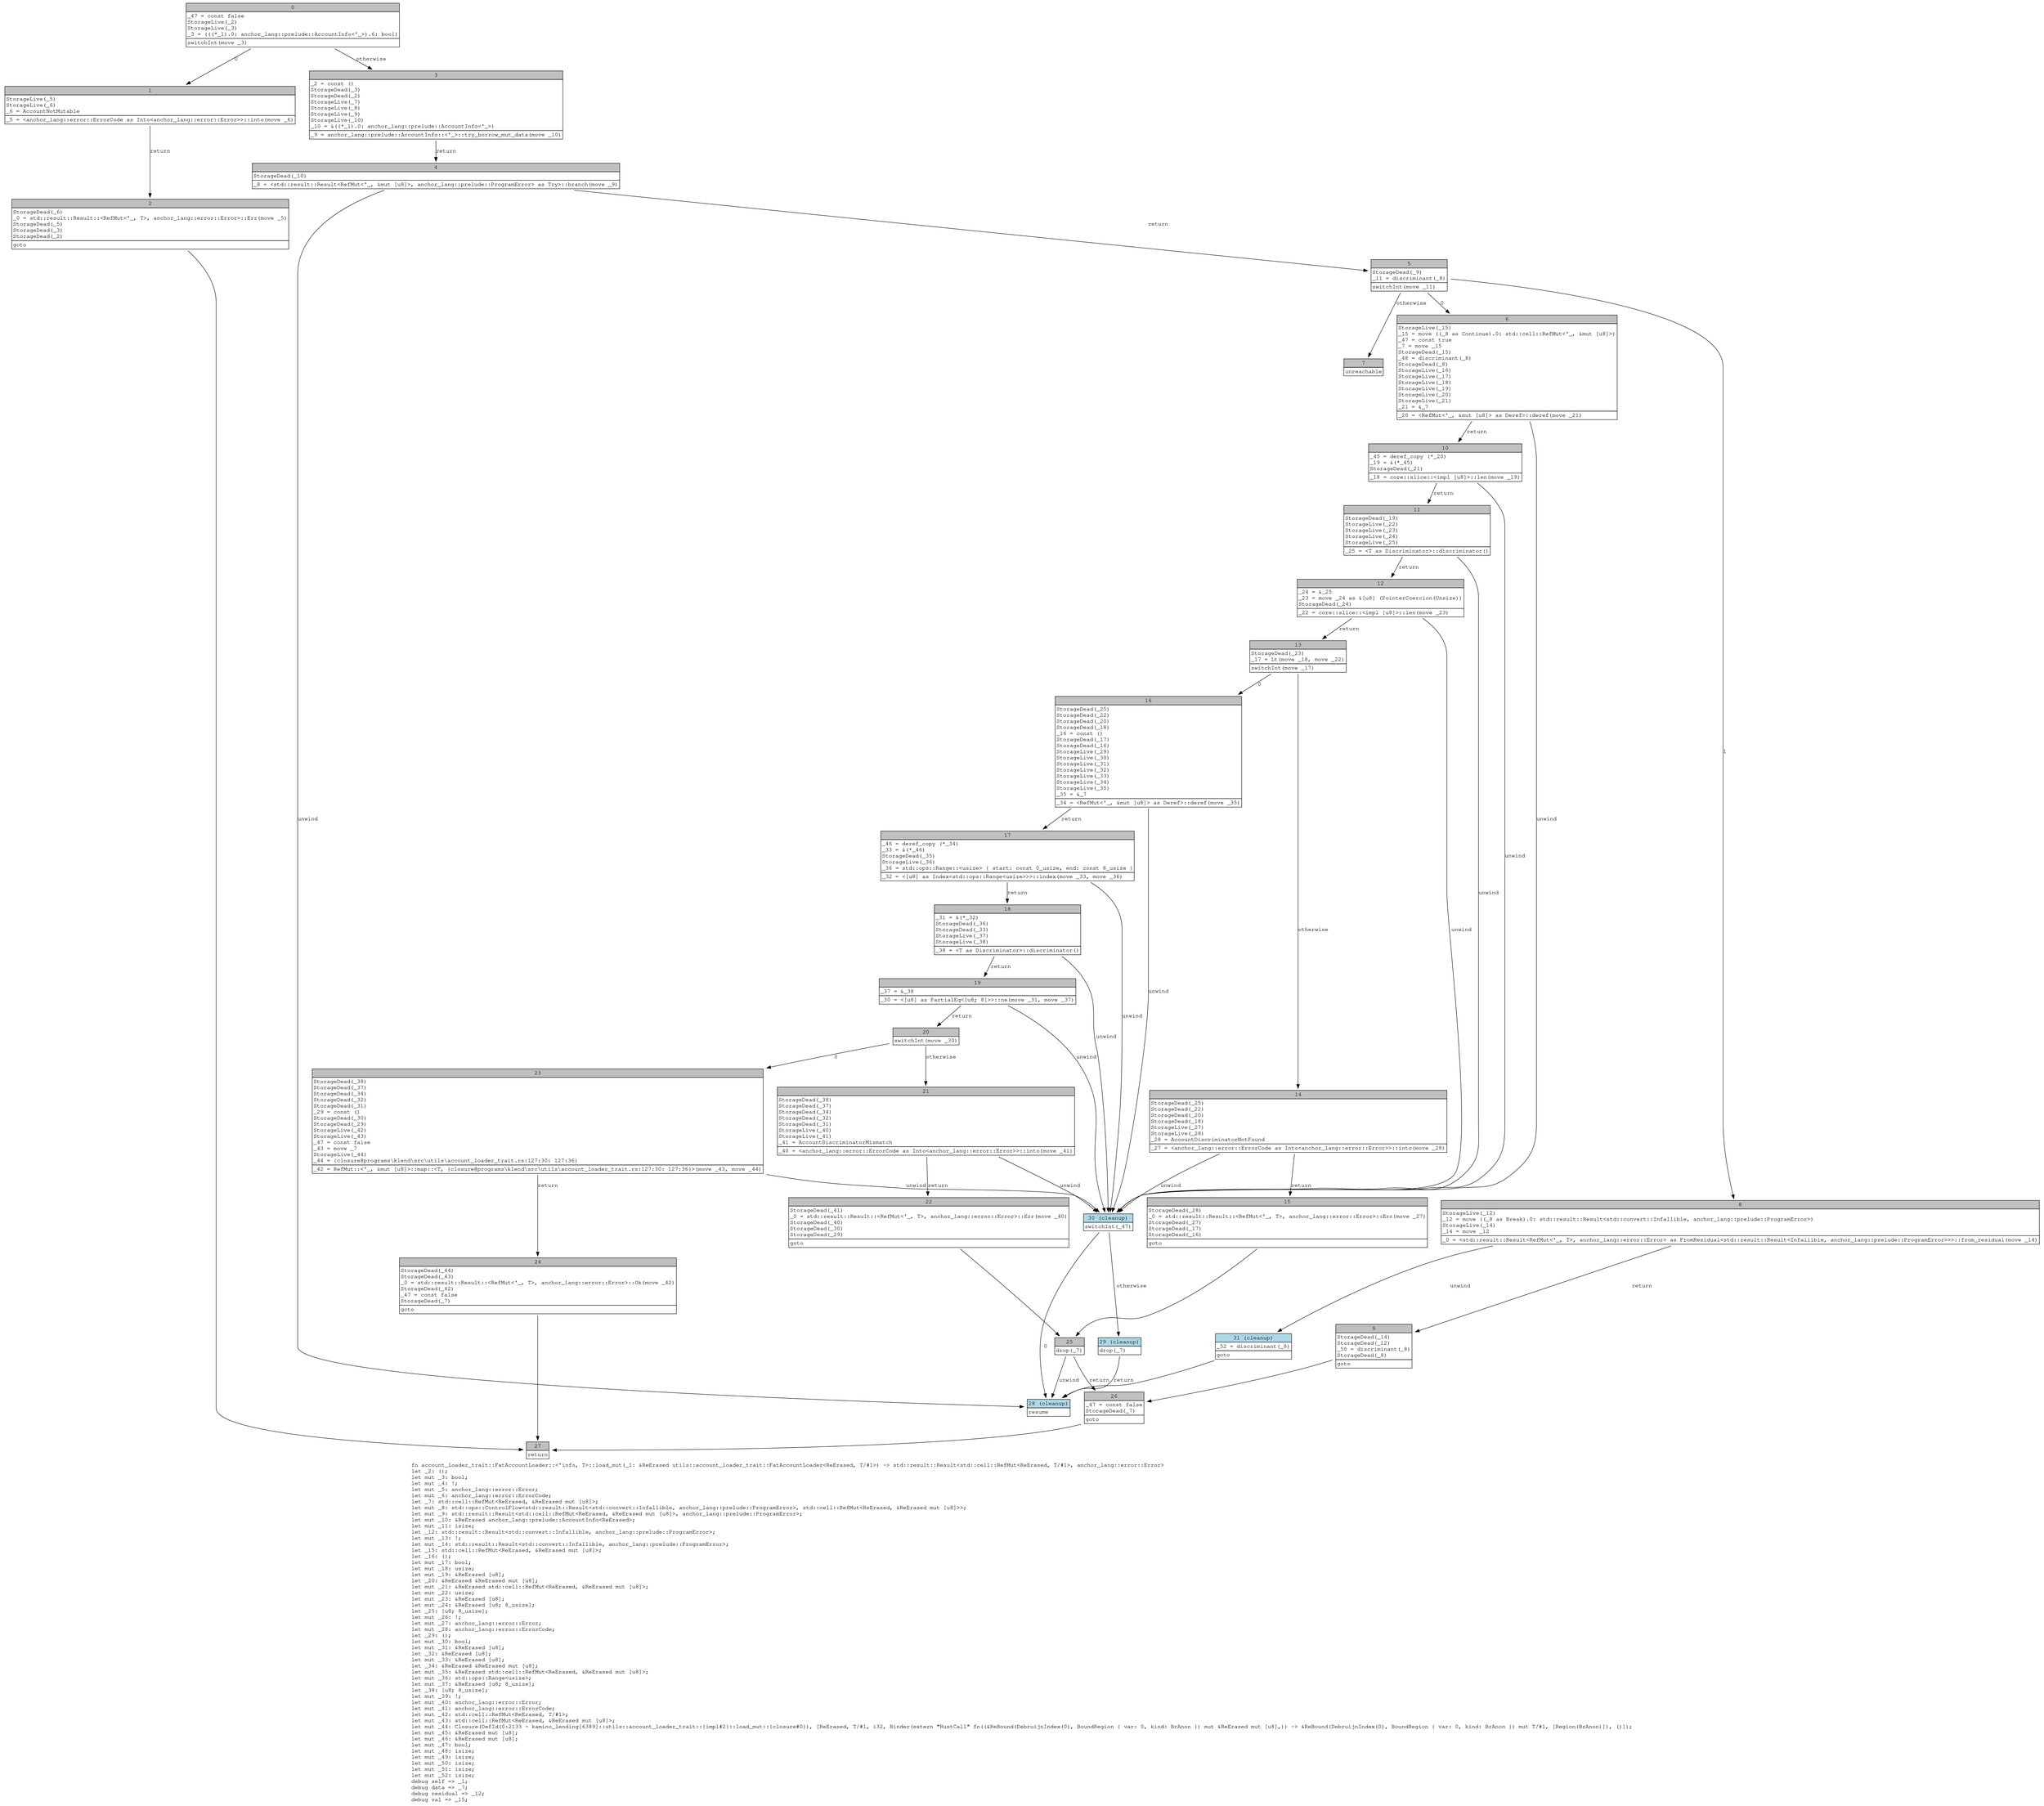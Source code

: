 digraph Mir_0_2132 {
    graph [fontname="Courier, monospace"];
    node [fontname="Courier, monospace"];
    edge [fontname="Courier, monospace"];
    label=<fn account_loader_trait::FatAccountLoader::&lt;'info, T&gt;::load_mut(_1: &amp;ReErased utils::account_loader_trait::FatAccountLoader&lt;ReErased, T/#1&gt;) -&gt; std::result::Result&lt;std::cell::RefMut&lt;ReErased, T/#1&gt;, anchor_lang::error::Error&gt;<br align="left"/>let _2: ();<br align="left"/>let mut _3: bool;<br align="left"/>let mut _4: !;<br align="left"/>let mut _5: anchor_lang::error::Error;<br align="left"/>let mut _6: anchor_lang::error::ErrorCode;<br align="left"/>let _7: std::cell::RefMut&lt;ReErased, &amp;ReErased mut [u8]&gt;;<br align="left"/>let mut _8: std::ops::ControlFlow&lt;std::result::Result&lt;std::convert::Infallible, anchor_lang::prelude::ProgramError&gt;, std::cell::RefMut&lt;ReErased, &amp;ReErased mut [u8]&gt;&gt;;<br align="left"/>let mut _9: std::result::Result&lt;std::cell::RefMut&lt;ReErased, &amp;ReErased mut [u8]&gt;, anchor_lang::prelude::ProgramError&gt;;<br align="left"/>let mut _10: &amp;ReErased anchor_lang::prelude::AccountInfo&lt;ReErased&gt;;<br align="left"/>let mut _11: isize;<br align="left"/>let _12: std::result::Result&lt;std::convert::Infallible, anchor_lang::prelude::ProgramError&gt;;<br align="left"/>let mut _13: !;<br align="left"/>let mut _14: std::result::Result&lt;std::convert::Infallible, anchor_lang::prelude::ProgramError&gt;;<br align="left"/>let _15: std::cell::RefMut&lt;ReErased, &amp;ReErased mut [u8]&gt;;<br align="left"/>let _16: ();<br align="left"/>let mut _17: bool;<br align="left"/>let mut _18: usize;<br align="left"/>let mut _19: &amp;ReErased [u8];<br align="left"/>let _20: &amp;ReErased &amp;ReErased mut [u8];<br align="left"/>let mut _21: &amp;ReErased std::cell::RefMut&lt;ReErased, &amp;ReErased mut [u8]&gt;;<br align="left"/>let mut _22: usize;<br align="left"/>let mut _23: &amp;ReErased [u8];<br align="left"/>let mut _24: &amp;ReErased [u8; 8_usize];<br align="left"/>let _25: [u8; 8_usize];<br align="left"/>let mut _26: !;<br align="left"/>let mut _27: anchor_lang::error::Error;<br align="left"/>let mut _28: anchor_lang::error::ErrorCode;<br align="left"/>let _29: ();<br align="left"/>let mut _30: bool;<br align="left"/>let mut _31: &amp;ReErased [u8];<br align="left"/>let _32: &amp;ReErased [u8];<br align="left"/>let mut _33: &amp;ReErased [u8];<br align="left"/>let _34: &amp;ReErased &amp;ReErased mut [u8];<br align="left"/>let mut _35: &amp;ReErased std::cell::RefMut&lt;ReErased, &amp;ReErased mut [u8]&gt;;<br align="left"/>let mut _36: std::ops::Range&lt;usize&gt;;<br align="left"/>let mut _37: &amp;ReErased [u8; 8_usize];<br align="left"/>let _38: [u8; 8_usize];<br align="left"/>let mut _39: !;<br align="left"/>let mut _40: anchor_lang::error::Error;<br align="left"/>let mut _41: anchor_lang::error::ErrorCode;<br align="left"/>let mut _42: std::cell::RefMut&lt;ReErased, T/#1&gt;;<br align="left"/>let mut _43: std::cell::RefMut&lt;ReErased, &amp;ReErased mut [u8]&gt;;<br align="left"/>let mut _44: Closure(DefId(0:2133 ~ kamino_lending[6389]::utils::account_loader_trait::{impl#2}::load_mut::{closure#0}), [ReErased, T/#1, i32, Binder(extern &quot;RustCall&quot; fn((&amp;ReBound(DebruijnIndex(0), BoundRegion { var: 0, kind: BrAnon }) mut &amp;ReErased mut [u8],)) -&gt; &amp;ReBound(DebruijnIndex(0), BoundRegion { var: 0, kind: BrAnon }) mut T/#1, [Region(BrAnon)]), ()]);<br align="left"/>let mut _45: &amp;ReErased mut [u8];<br align="left"/>let mut _46: &amp;ReErased mut [u8];<br align="left"/>let mut _47: bool;<br align="left"/>let mut _48: isize;<br align="left"/>let mut _49: isize;<br align="left"/>let mut _50: isize;<br align="left"/>let mut _51: isize;<br align="left"/>let mut _52: isize;<br align="left"/>debug self =&gt; _1;<br align="left"/>debug data =&gt; _7;<br align="left"/>debug residual =&gt; _12;<br align="left"/>debug val =&gt; _15;<br align="left"/>>;
    bb0__0_2132 [shape="none", label=<<table border="0" cellborder="1" cellspacing="0"><tr><td bgcolor="gray" align="center" colspan="1">0</td></tr><tr><td align="left" balign="left">_47 = const false<br/>StorageLive(_2)<br/>StorageLive(_3)<br/>_3 = (((*_1).0: anchor_lang::prelude::AccountInfo&lt;'_&gt;).6: bool)<br/></td></tr><tr><td align="left">switchInt(move _3)</td></tr></table>>];
    bb1__0_2132 [shape="none", label=<<table border="0" cellborder="1" cellspacing="0"><tr><td bgcolor="gray" align="center" colspan="1">1</td></tr><tr><td align="left" balign="left">StorageLive(_5)<br/>StorageLive(_6)<br/>_6 = AccountNotMutable<br/></td></tr><tr><td align="left">_5 = &lt;anchor_lang::error::ErrorCode as Into&lt;anchor_lang::error::Error&gt;&gt;::into(move _6)</td></tr></table>>];
    bb2__0_2132 [shape="none", label=<<table border="0" cellborder="1" cellspacing="0"><tr><td bgcolor="gray" align="center" colspan="1">2</td></tr><tr><td align="left" balign="left">StorageDead(_6)<br/>_0 = std::result::Result::&lt;RefMut&lt;'_, T&gt;, anchor_lang::error::Error&gt;::Err(move _5)<br/>StorageDead(_5)<br/>StorageDead(_3)<br/>StorageDead(_2)<br/></td></tr><tr><td align="left">goto</td></tr></table>>];
    bb3__0_2132 [shape="none", label=<<table border="0" cellborder="1" cellspacing="0"><tr><td bgcolor="gray" align="center" colspan="1">3</td></tr><tr><td align="left" balign="left">_2 = const ()<br/>StorageDead(_3)<br/>StorageDead(_2)<br/>StorageLive(_7)<br/>StorageLive(_8)<br/>StorageLive(_9)<br/>StorageLive(_10)<br/>_10 = &amp;((*_1).0: anchor_lang::prelude::AccountInfo&lt;'_&gt;)<br/></td></tr><tr><td align="left">_9 = anchor_lang::prelude::AccountInfo::&lt;'_&gt;::try_borrow_mut_data(move _10)</td></tr></table>>];
    bb4__0_2132 [shape="none", label=<<table border="0" cellborder="1" cellspacing="0"><tr><td bgcolor="gray" align="center" colspan="1">4</td></tr><tr><td align="left" balign="left">StorageDead(_10)<br/></td></tr><tr><td align="left">_8 = &lt;std::result::Result&lt;RefMut&lt;'_, &amp;mut [u8]&gt;, anchor_lang::prelude::ProgramError&gt; as Try&gt;::branch(move _9)</td></tr></table>>];
    bb5__0_2132 [shape="none", label=<<table border="0" cellborder="1" cellspacing="0"><tr><td bgcolor="gray" align="center" colspan="1">5</td></tr><tr><td align="left" balign="left">StorageDead(_9)<br/>_11 = discriminant(_8)<br/></td></tr><tr><td align="left">switchInt(move _11)</td></tr></table>>];
    bb6__0_2132 [shape="none", label=<<table border="0" cellborder="1" cellspacing="0"><tr><td bgcolor="gray" align="center" colspan="1">6</td></tr><tr><td align="left" balign="left">StorageLive(_15)<br/>_15 = move ((_8 as Continue).0: std::cell::RefMut&lt;'_, &amp;mut [u8]&gt;)<br/>_47 = const true<br/>_7 = move _15<br/>StorageDead(_15)<br/>_48 = discriminant(_8)<br/>StorageDead(_8)<br/>StorageLive(_16)<br/>StorageLive(_17)<br/>StorageLive(_18)<br/>StorageLive(_19)<br/>StorageLive(_20)<br/>StorageLive(_21)<br/>_21 = &amp;_7<br/></td></tr><tr><td align="left">_20 = &lt;RefMut&lt;'_, &amp;mut [u8]&gt; as Deref&gt;::deref(move _21)</td></tr></table>>];
    bb7__0_2132 [shape="none", label=<<table border="0" cellborder="1" cellspacing="0"><tr><td bgcolor="gray" align="center" colspan="1">7</td></tr><tr><td align="left">unreachable</td></tr></table>>];
    bb8__0_2132 [shape="none", label=<<table border="0" cellborder="1" cellspacing="0"><tr><td bgcolor="gray" align="center" colspan="1">8</td></tr><tr><td align="left" balign="left">StorageLive(_12)<br/>_12 = move ((_8 as Break).0: std::result::Result&lt;std::convert::Infallible, anchor_lang::prelude::ProgramError&gt;)<br/>StorageLive(_14)<br/>_14 = move _12<br/></td></tr><tr><td align="left">_0 = &lt;std::result::Result&lt;RefMut&lt;'_, T&gt;, anchor_lang::error::Error&gt; as FromResidual&lt;std::result::Result&lt;Infallible, anchor_lang::prelude::ProgramError&gt;&gt;&gt;::from_residual(move _14)</td></tr></table>>];
    bb9__0_2132 [shape="none", label=<<table border="0" cellborder="1" cellspacing="0"><tr><td bgcolor="gray" align="center" colspan="1">9</td></tr><tr><td align="left" balign="left">StorageDead(_14)<br/>StorageDead(_12)<br/>_50 = discriminant(_8)<br/>StorageDead(_8)<br/></td></tr><tr><td align="left">goto</td></tr></table>>];
    bb10__0_2132 [shape="none", label=<<table border="0" cellborder="1" cellspacing="0"><tr><td bgcolor="gray" align="center" colspan="1">10</td></tr><tr><td align="left" balign="left">_45 = deref_copy (*_20)<br/>_19 = &amp;(*_45)<br/>StorageDead(_21)<br/></td></tr><tr><td align="left">_18 = core::slice::&lt;impl [u8]&gt;::len(move _19)</td></tr></table>>];
    bb11__0_2132 [shape="none", label=<<table border="0" cellborder="1" cellspacing="0"><tr><td bgcolor="gray" align="center" colspan="1">11</td></tr><tr><td align="left" balign="left">StorageDead(_19)<br/>StorageLive(_22)<br/>StorageLive(_23)<br/>StorageLive(_24)<br/>StorageLive(_25)<br/></td></tr><tr><td align="left">_25 = &lt;T as Discriminator&gt;::discriminator()</td></tr></table>>];
    bb12__0_2132 [shape="none", label=<<table border="0" cellborder="1" cellspacing="0"><tr><td bgcolor="gray" align="center" colspan="1">12</td></tr><tr><td align="left" balign="left">_24 = &amp;_25<br/>_23 = move _24 as &amp;[u8] (PointerCoercion(Unsize))<br/>StorageDead(_24)<br/></td></tr><tr><td align="left">_22 = core::slice::&lt;impl [u8]&gt;::len(move _23)</td></tr></table>>];
    bb13__0_2132 [shape="none", label=<<table border="0" cellborder="1" cellspacing="0"><tr><td bgcolor="gray" align="center" colspan="1">13</td></tr><tr><td align="left" balign="left">StorageDead(_23)<br/>_17 = Lt(move _18, move _22)<br/></td></tr><tr><td align="left">switchInt(move _17)</td></tr></table>>];
    bb14__0_2132 [shape="none", label=<<table border="0" cellborder="1" cellspacing="0"><tr><td bgcolor="gray" align="center" colspan="1">14</td></tr><tr><td align="left" balign="left">StorageDead(_25)<br/>StorageDead(_22)<br/>StorageDead(_20)<br/>StorageDead(_18)<br/>StorageLive(_27)<br/>StorageLive(_28)<br/>_28 = AccountDiscriminatorNotFound<br/></td></tr><tr><td align="left">_27 = &lt;anchor_lang::error::ErrorCode as Into&lt;anchor_lang::error::Error&gt;&gt;::into(move _28)</td></tr></table>>];
    bb15__0_2132 [shape="none", label=<<table border="0" cellborder="1" cellspacing="0"><tr><td bgcolor="gray" align="center" colspan="1">15</td></tr><tr><td align="left" balign="left">StorageDead(_28)<br/>_0 = std::result::Result::&lt;RefMut&lt;'_, T&gt;, anchor_lang::error::Error&gt;::Err(move _27)<br/>StorageDead(_27)<br/>StorageDead(_17)<br/>StorageDead(_16)<br/></td></tr><tr><td align="left">goto</td></tr></table>>];
    bb16__0_2132 [shape="none", label=<<table border="0" cellborder="1" cellspacing="0"><tr><td bgcolor="gray" align="center" colspan="1">16</td></tr><tr><td align="left" balign="left">StorageDead(_25)<br/>StorageDead(_22)<br/>StorageDead(_20)<br/>StorageDead(_18)<br/>_16 = const ()<br/>StorageDead(_17)<br/>StorageDead(_16)<br/>StorageLive(_29)<br/>StorageLive(_30)<br/>StorageLive(_31)<br/>StorageLive(_32)<br/>StorageLive(_33)<br/>StorageLive(_34)<br/>StorageLive(_35)<br/>_35 = &amp;_7<br/></td></tr><tr><td align="left">_34 = &lt;RefMut&lt;'_, &amp;mut [u8]&gt; as Deref&gt;::deref(move _35)</td></tr></table>>];
    bb17__0_2132 [shape="none", label=<<table border="0" cellborder="1" cellspacing="0"><tr><td bgcolor="gray" align="center" colspan="1">17</td></tr><tr><td align="left" balign="left">_46 = deref_copy (*_34)<br/>_33 = &amp;(*_46)<br/>StorageDead(_35)<br/>StorageLive(_36)<br/>_36 = std::ops::Range::&lt;usize&gt; { start: const 0_usize, end: const 8_usize }<br/></td></tr><tr><td align="left">_32 = &lt;[u8] as Index&lt;std::ops::Range&lt;usize&gt;&gt;&gt;::index(move _33, move _36)</td></tr></table>>];
    bb18__0_2132 [shape="none", label=<<table border="0" cellborder="1" cellspacing="0"><tr><td bgcolor="gray" align="center" colspan="1">18</td></tr><tr><td align="left" balign="left">_31 = &amp;(*_32)<br/>StorageDead(_36)<br/>StorageDead(_33)<br/>StorageLive(_37)<br/>StorageLive(_38)<br/></td></tr><tr><td align="left">_38 = &lt;T as Discriminator&gt;::discriminator()</td></tr></table>>];
    bb19__0_2132 [shape="none", label=<<table border="0" cellborder="1" cellspacing="0"><tr><td bgcolor="gray" align="center" colspan="1">19</td></tr><tr><td align="left" balign="left">_37 = &amp;_38<br/></td></tr><tr><td align="left">_30 = &lt;[u8] as PartialEq&lt;[u8; 8]&gt;&gt;::ne(move _31, move _37)</td></tr></table>>];
    bb20__0_2132 [shape="none", label=<<table border="0" cellborder="1" cellspacing="0"><tr><td bgcolor="gray" align="center" colspan="1">20</td></tr><tr><td align="left">switchInt(move _30)</td></tr></table>>];
    bb21__0_2132 [shape="none", label=<<table border="0" cellborder="1" cellspacing="0"><tr><td bgcolor="gray" align="center" colspan="1">21</td></tr><tr><td align="left" balign="left">StorageDead(_38)<br/>StorageDead(_37)<br/>StorageDead(_34)<br/>StorageDead(_32)<br/>StorageDead(_31)<br/>StorageLive(_40)<br/>StorageLive(_41)<br/>_41 = AccountDiscriminatorMismatch<br/></td></tr><tr><td align="left">_40 = &lt;anchor_lang::error::ErrorCode as Into&lt;anchor_lang::error::Error&gt;&gt;::into(move _41)</td></tr></table>>];
    bb22__0_2132 [shape="none", label=<<table border="0" cellborder="1" cellspacing="0"><tr><td bgcolor="gray" align="center" colspan="1">22</td></tr><tr><td align="left" balign="left">StorageDead(_41)<br/>_0 = std::result::Result::&lt;RefMut&lt;'_, T&gt;, anchor_lang::error::Error&gt;::Err(move _40)<br/>StorageDead(_40)<br/>StorageDead(_30)<br/>StorageDead(_29)<br/></td></tr><tr><td align="left">goto</td></tr></table>>];
    bb23__0_2132 [shape="none", label=<<table border="0" cellborder="1" cellspacing="0"><tr><td bgcolor="gray" align="center" colspan="1">23</td></tr><tr><td align="left" balign="left">StorageDead(_38)<br/>StorageDead(_37)<br/>StorageDead(_34)<br/>StorageDead(_32)<br/>StorageDead(_31)<br/>_29 = const ()<br/>StorageDead(_30)<br/>StorageDead(_29)<br/>StorageLive(_42)<br/>StorageLive(_43)<br/>_47 = const false<br/>_43 = move _7<br/>StorageLive(_44)<br/>_44 = {closure@programs\klend\src\utils\account_loader_trait.rs:127:30: 127:36}<br/></td></tr><tr><td align="left">_42 = RefMut::&lt;'_, &amp;mut [u8]&gt;::map::&lt;T, {closure@programs\klend\src\utils\account_loader_trait.rs:127:30: 127:36}&gt;(move _43, move _44)</td></tr></table>>];
    bb24__0_2132 [shape="none", label=<<table border="0" cellborder="1" cellspacing="0"><tr><td bgcolor="gray" align="center" colspan="1">24</td></tr><tr><td align="left" balign="left">StorageDead(_44)<br/>StorageDead(_43)<br/>_0 = std::result::Result::&lt;RefMut&lt;'_, T&gt;, anchor_lang::error::Error&gt;::Ok(move _42)<br/>StorageDead(_42)<br/>_47 = const false<br/>StorageDead(_7)<br/></td></tr><tr><td align="left">goto</td></tr></table>>];
    bb25__0_2132 [shape="none", label=<<table border="0" cellborder="1" cellspacing="0"><tr><td bgcolor="gray" align="center" colspan="1">25</td></tr><tr><td align="left">drop(_7)</td></tr></table>>];
    bb26__0_2132 [shape="none", label=<<table border="0" cellborder="1" cellspacing="0"><tr><td bgcolor="gray" align="center" colspan="1">26</td></tr><tr><td align="left" balign="left">_47 = const false<br/>StorageDead(_7)<br/></td></tr><tr><td align="left">goto</td></tr></table>>];
    bb27__0_2132 [shape="none", label=<<table border="0" cellborder="1" cellspacing="0"><tr><td bgcolor="gray" align="center" colspan="1">27</td></tr><tr><td align="left">return</td></tr></table>>];
    bb28__0_2132 [shape="none", label=<<table border="0" cellborder="1" cellspacing="0"><tr><td bgcolor="lightblue" align="center" colspan="1">28 (cleanup)</td></tr><tr><td align="left">resume</td></tr></table>>];
    bb29__0_2132 [shape="none", label=<<table border="0" cellborder="1" cellspacing="0"><tr><td bgcolor="lightblue" align="center" colspan="1">29 (cleanup)</td></tr><tr><td align="left">drop(_7)</td></tr></table>>];
    bb30__0_2132 [shape="none", label=<<table border="0" cellborder="1" cellspacing="0"><tr><td bgcolor="lightblue" align="center" colspan="1">30 (cleanup)</td></tr><tr><td align="left">switchInt(_47)</td></tr></table>>];
    bb31__0_2132 [shape="none", label=<<table border="0" cellborder="1" cellspacing="0"><tr><td bgcolor="lightblue" align="center" colspan="1">31 (cleanup)</td></tr><tr><td align="left" balign="left">_52 = discriminant(_8)<br/></td></tr><tr><td align="left">goto</td></tr></table>>];
    bb0__0_2132 -> bb1__0_2132 [label="0"];
    bb0__0_2132 -> bb3__0_2132 [label="otherwise"];
    bb1__0_2132 -> bb2__0_2132 [label="return"];
    bb2__0_2132 -> bb27__0_2132 [label=""];
    bb3__0_2132 -> bb4__0_2132 [label="return"];
    bb4__0_2132 -> bb5__0_2132 [label="return"];
    bb4__0_2132 -> bb28__0_2132 [label="unwind"];
    bb5__0_2132 -> bb6__0_2132 [label="0"];
    bb5__0_2132 -> bb8__0_2132 [label="1"];
    bb5__0_2132 -> bb7__0_2132 [label="otherwise"];
    bb6__0_2132 -> bb10__0_2132 [label="return"];
    bb6__0_2132 -> bb30__0_2132 [label="unwind"];
    bb8__0_2132 -> bb9__0_2132 [label="return"];
    bb8__0_2132 -> bb31__0_2132 [label="unwind"];
    bb9__0_2132 -> bb26__0_2132 [label=""];
    bb10__0_2132 -> bb11__0_2132 [label="return"];
    bb10__0_2132 -> bb30__0_2132 [label="unwind"];
    bb11__0_2132 -> bb12__0_2132 [label="return"];
    bb11__0_2132 -> bb30__0_2132 [label="unwind"];
    bb12__0_2132 -> bb13__0_2132 [label="return"];
    bb12__0_2132 -> bb30__0_2132 [label="unwind"];
    bb13__0_2132 -> bb16__0_2132 [label="0"];
    bb13__0_2132 -> bb14__0_2132 [label="otherwise"];
    bb14__0_2132 -> bb15__0_2132 [label="return"];
    bb14__0_2132 -> bb30__0_2132 [label="unwind"];
    bb15__0_2132 -> bb25__0_2132 [label=""];
    bb16__0_2132 -> bb17__0_2132 [label="return"];
    bb16__0_2132 -> bb30__0_2132 [label="unwind"];
    bb17__0_2132 -> bb18__0_2132 [label="return"];
    bb17__0_2132 -> bb30__0_2132 [label="unwind"];
    bb18__0_2132 -> bb19__0_2132 [label="return"];
    bb18__0_2132 -> bb30__0_2132 [label="unwind"];
    bb19__0_2132 -> bb20__0_2132 [label="return"];
    bb19__0_2132 -> bb30__0_2132 [label="unwind"];
    bb20__0_2132 -> bb23__0_2132 [label="0"];
    bb20__0_2132 -> bb21__0_2132 [label="otherwise"];
    bb21__0_2132 -> bb22__0_2132 [label="return"];
    bb21__0_2132 -> bb30__0_2132 [label="unwind"];
    bb22__0_2132 -> bb25__0_2132 [label=""];
    bb23__0_2132 -> bb24__0_2132 [label="return"];
    bb23__0_2132 -> bb30__0_2132 [label="unwind"];
    bb24__0_2132 -> bb27__0_2132 [label=""];
    bb25__0_2132 -> bb26__0_2132 [label="return"];
    bb25__0_2132 -> bb28__0_2132 [label="unwind"];
    bb26__0_2132 -> bb27__0_2132 [label=""];
    bb29__0_2132 -> bb28__0_2132 [label="return"];
    bb30__0_2132 -> bb28__0_2132 [label="0"];
    bb30__0_2132 -> bb29__0_2132 [label="otherwise"];
    bb31__0_2132 -> bb28__0_2132 [label=""];
}
